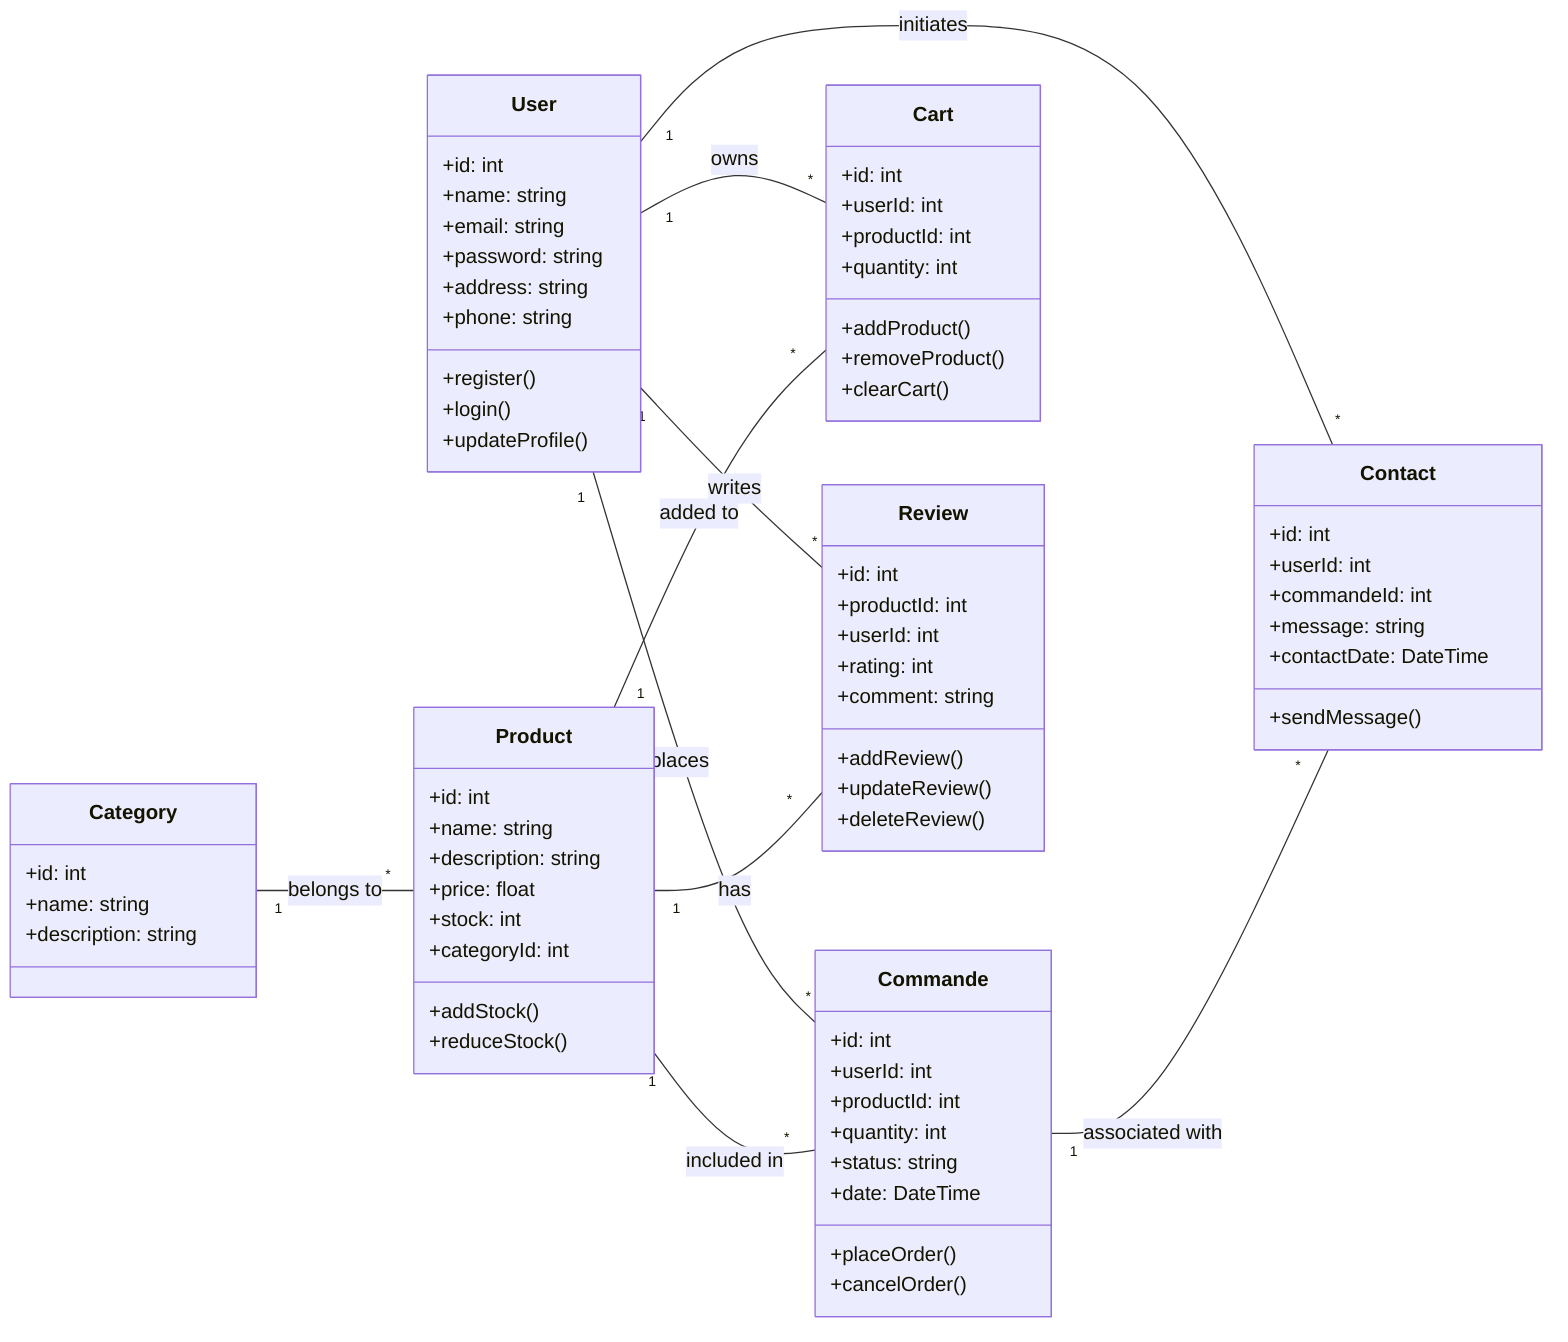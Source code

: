 classDiagram
    direction LR

    class User {
        +id: int
        +name: string
        +email: string
        +password: string
        +address: string
        +phone: string
        +register()
        +login()
        +updateProfile()
    }

    class Product {
        +id: int
        +name: string
        +description: string
        +price: float
        +stock: int
        +categoryId: int
        +addStock()
        +reduceStock()
    }

    class Category {
        +id: int
        +name: string
        +description: string
    }

    class Commande {
        +id: int
        +userId: int
        +productId: int
        +quantity: int
        +status: string
        +date: DateTime
        +placeOrder()
        +cancelOrder()
    }

    class Contact {
        +id: int
        +userId: int
        +commandeId: int
        +message: string
        +contactDate: DateTime
        +sendMessage()
    }

    class Cart {
        +id: int
        +userId: int
        +productId: int
        +quantity: int
        +addProduct()
        +removeProduct()
        +clearCart()
    }

    class Review {
        +id: int
        +productId: int
        +userId: int
        +rating: int
        +comment: string
        +addReview()
        +updateReview()
        +deleteReview()
    }

    User "1" -- "*" Commande : places
    User "1" -- "*" Cart : owns
    User "1" -- "*" Review : writes
    User "1" -- "*" Contact : initiates
    Product "1" -- "*" Commande : included in
    Product "1" -- "*" Cart : added to
    Product "1" -- "*" Review : has
    Category "1" -- "*" Product : belongs to
    Commande "1" -- "*" Contact : associated with
